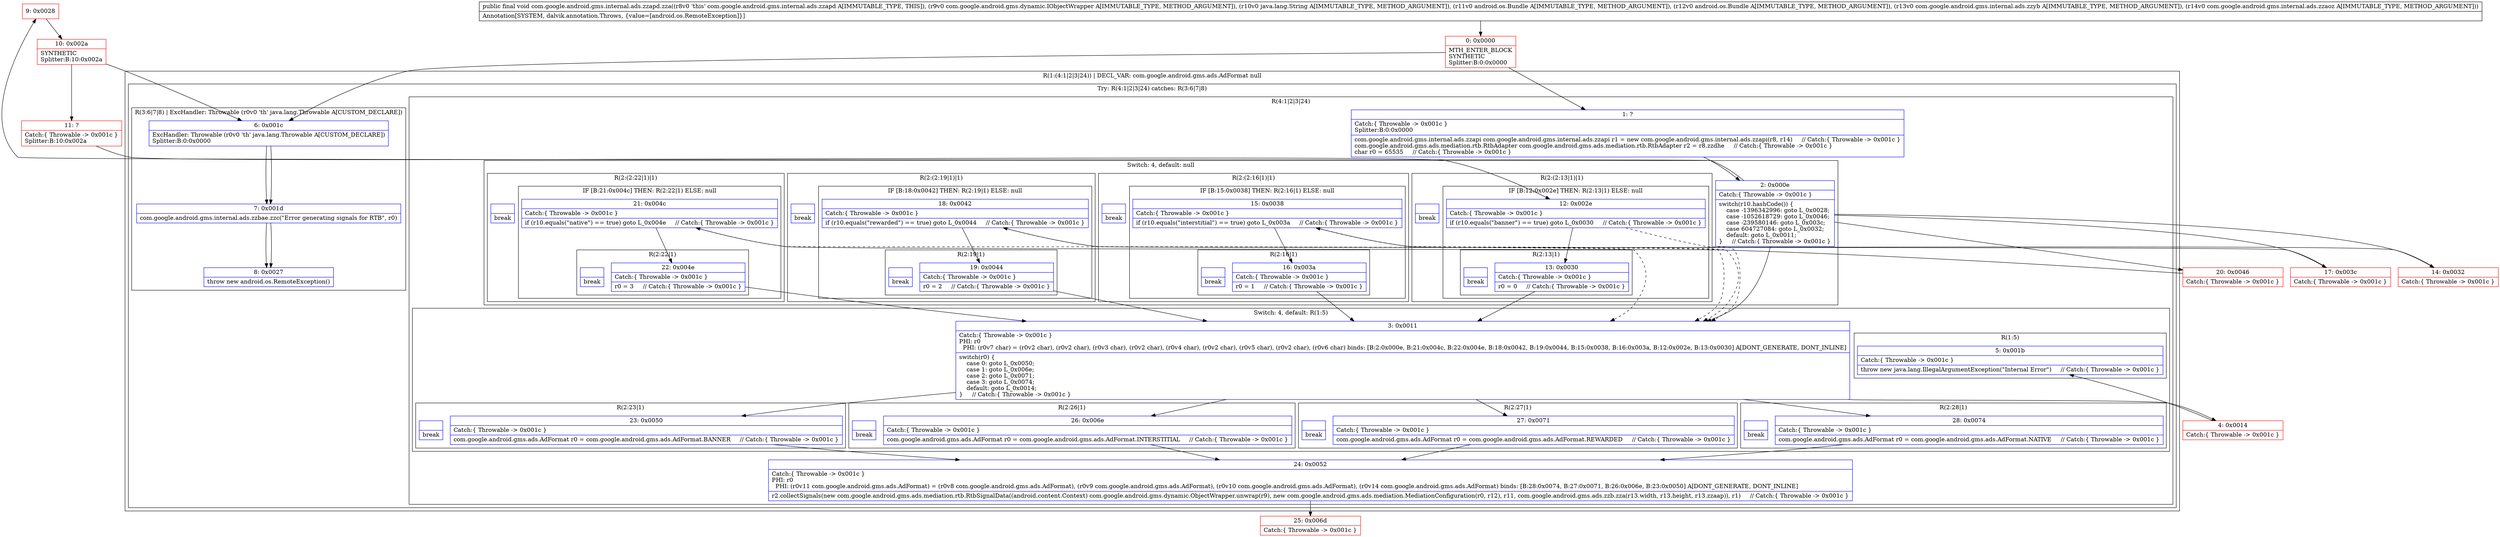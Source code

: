 digraph "CFG forcom.google.android.gms.internal.ads.zzapd.zza(Lcom\/google\/android\/gms\/dynamic\/IObjectWrapper;Ljava\/lang\/String;Landroid\/os\/Bundle;Landroid\/os\/Bundle;Lcom\/google\/android\/gms\/internal\/ads\/zzyb;Lcom\/google\/android\/gms\/internal\/ads\/zzaoz;)V" {
subgraph cluster_Region_1527467322 {
label = "R(1:(4:1|2|3|24)) | DECL_VAR: com.google.android.gms.ads.AdFormat null\l";
node [shape=record,color=blue];
subgraph cluster_TryCatchRegion_413853119 {
label = "Try: R(4:1|2|3|24) catches: R(3:6|7|8)";
node [shape=record,color=blue];
subgraph cluster_Region_1453645444 {
label = "R(4:1|2|3|24)";
node [shape=record,color=blue];
Node_1 [shape=record,label="{1\:\ ?|Catch:\{ Throwable \-\> 0x001c \}\lSplitter:B:0:0x0000\l|com.google.android.gms.internal.ads.zzapi com.google.android.gms.internal.ads.zzapi r1 = new com.google.android.gms.internal.ads.zzapi(r8, r14)     \/\/ Catch:\{ Throwable \-\> 0x001c \}\lcom.google.android.gms.ads.mediation.rtb.RtbAdapter com.google.android.gms.ads.mediation.rtb.RtbAdapter r2 = r8.zzdhe     \/\/ Catch:\{ Throwable \-\> 0x001c \}\lchar r0 = 65535     \/\/ Catch:\{ Throwable \-\> 0x001c \}\l}"];
subgraph cluster_SwitchRegion_2130643827 {
label = "Switch: 4, default: null";
node [shape=record,color=blue];
Node_2 [shape=record,label="{2\:\ 0x000e|Catch:\{ Throwable \-\> 0x001c \}\l|switch(r10.hashCode()) \{\l    case \-1396342996: goto L_0x0028;\l    case \-1052618729: goto L_0x0046;\l    case \-239580146: goto L_0x003c;\l    case 604727084: goto L_0x0032;\l    default: goto L_0x0011;\l\}     \/\/ Catch:\{ Throwable \-\> 0x001c \}\l}"];
subgraph cluster_Region_1673315153 {
label = "R(2:(2:13|1)|1)";
node [shape=record,color=blue];
subgraph cluster_IfRegion_1658794113 {
label = "IF [B:12:0x002e] THEN: R(2:13|1) ELSE: null";
node [shape=record,color=blue];
Node_12 [shape=record,label="{12\:\ 0x002e|Catch:\{ Throwable \-\> 0x001c \}\l|if (r10.equals(\"banner\") == true) goto L_0x0030     \/\/ Catch:\{ Throwable \-\> 0x001c \}\l}"];
subgraph cluster_Region_1197505964 {
label = "R(2:13|1)";
node [shape=record,color=blue];
Node_13 [shape=record,label="{13\:\ 0x0030|Catch:\{ Throwable \-\> 0x001c \}\l|r0 = 0     \/\/ Catch:\{ Throwable \-\> 0x001c \}\l}"];
Node_InsnContainer_764913272 [shape=record,label="{|break\l}"];
}
}
Node_InsnContainer_733316138 [shape=record,label="{|break\l}"];
}
subgraph cluster_Region_781610054 {
label = "R(2:(2:22|1)|1)";
node [shape=record,color=blue];
subgraph cluster_IfRegion_894835245 {
label = "IF [B:21:0x004c] THEN: R(2:22|1) ELSE: null";
node [shape=record,color=blue];
Node_21 [shape=record,label="{21\:\ 0x004c|Catch:\{ Throwable \-\> 0x001c \}\l|if (r10.equals(\"native\") == true) goto L_0x004e     \/\/ Catch:\{ Throwable \-\> 0x001c \}\l}"];
subgraph cluster_Region_2099289714 {
label = "R(2:22|1)";
node [shape=record,color=blue];
Node_22 [shape=record,label="{22\:\ 0x004e|Catch:\{ Throwable \-\> 0x001c \}\l|r0 = 3     \/\/ Catch:\{ Throwable \-\> 0x001c \}\l}"];
Node_InsnContainer_635625113 [shape=record,label="{|break\l}"];
}
}
Node_InsnContainer_586259163 [shape=record,label="{|break\l}"];
}
subgraph cluster_Region_1058547359 {
label = "R(2:(2:19|1)|1)";
node [shape=record,color=blue];
subgraph cluster_IfRegion_974832675 {
label = "IF [B:18:0x0042] THEN: R(2:19|1) ELSE: null";
node [shape=record,color=blue];
Node_18 [shape=record,label="{18\:\ 0x0042|Catch:\{ Throwable \-\> 0x001c \}\l|if (r10.equals(\"rewarded\") == true) goto L_0x0044     \/\/ Catch:\{ Throwable \-\> 0x001c \}\l}"];
subgraph cluster_Region_720991310 {
label = "R(2:19|1)";
node [shape=record,color=blue];
Node_19 [shape=record,label="{19\:\ 0x0044|Catch:\{ Throwable \-\> 0x001c \}\l|r0 = 2     \/\/ Catch:\{ Throwable \-\> 0x001c \}\l}"];
Node_InsnContainer_155173871 [shape=record,label="{|break\l}"];
}
}
Node_InsnContainer_657893201 [shape=record,label="{|break\l}"];
}
subgraph cluster_Region_1499746806 {
label = "R(2:(2:16|1)|1)";
node [shape=record,color=blue];
subgraph cluster_IfRegion_900971813 {
label = "IF [B:15:0x0038] THEN: R(2:16|1) ELSE: null";
node [shape=record,color=blue];
Node_15 [shape=record,label="{15\:\ 0x0038|Catch:\{ Throwable \-\> 0x001c \}\l|if (r10.equals(\"interstitial\") == true) goto L_0x003a     \/\/ Catch:\{ Throwable \-\> 0x001c \}\l}"];
subgraph cluster_Region_926991678 {
label = "R(2:16|1)";
node [shape=record,color=blue];
Node_16 [shape=record,label="{16\:\ 0x003a|Catch:\{ Throwable \-\> 0x001c \}\l|r0 = 1     \/\/ Catch:\{ Throwable \-\> 0x001c \}\l}"];
Node_InsnContainer_1113862343 [shape=record,label="{|break\l}"];
}
}
Node_InsnContainer_1358568437 [shape=record,label="{|break\l}"];
}
}
subgraph cluster_SwitchRegion_1045084220 {
label = "Switch: 4, default: R(1:5)";
node [shape=record,color=blue];
Node_3 [shape=record,label="{3\:\ 0x0011|Catch:\{ Throwable \-\> 0x001c \}\lPHI: r0 \l  PHI: (r0v7 char) = (r0v2 char), (r0v2 char), (r0v3 char), (r0v2 char), (r0v4 char), (r0v2 char), (r0v5 char), (r0v2 char), (r0v6 char) binds: [B:2:0x000e, B:21:0x004c, B:22:0x004e, B:18:0x0042, B:19:0x0044, B:15:0x0038, B:16:0x003a, B:12:0x002e, B:13:0x0030] A[DONT_GENERATE, DONT_INLINE]\l|switch(r0) \{\l    case 0: goto L_0x0050;\l    case 1: goto L_0x006e;\l    case 2: goto L_0x0071;\l    case 3: goto L_0x0074;\l    default: goto L_0x0014;\l\}     \/\/ Catch:\{ Throwable \-\> 0x001c \}\l}"];
subgraph cluster_Region_1099037718 {
label = "R(2:23|1)";
node [shape=record,color=blue];
Node_23 [shape=record,label="{23\:\ 0x0050|Catch:\{ Throwable \-\> 0x001c \}\l|com.google.android.gms.ads.AdFormat r0 = com.google.android.gms.ads.AdFormat.BANNER     \/\/ Catch:\{ Throwable \-\> 0x001c \}\l}"];
Node_InsnContainer_728370173 [shape=record,label="{|break\l}"];
}
subgraph cluster_Region_711014974 {
label = "R(2:26|1)";
node [shape=record,color=blue];
Node_26 [shape=record,label="{26\:\ 0x006e|Catch:\{ Throwable \-\> 0x001c \}\l|com.google.android.gms.ads.AdFormat r0 = com.google.android.gms.ads.AdFormat.INTERSTITIAL     \/\/ Catch:\{ Throwable \-\> 0x001c \}\l}"];
Node_InsnContainer_51958048 [shape=record,label="{|break\l}"];
}
subgraph cluster_Region_1848158026 {
label = "R(2:27|1)";
node [shape=record,color=blue];
Node_27 [shape=record,label="{27\:\ 0x0071|Catch:\{ Throwable \-\> 0x001c \}\l|com.google.android.gms.ads.AdFormat r0 = com.google.android.gms.ads.AdFormat.REWARDED     \/\/ Catch:\{ Throwable \-\> 0x001c \}\l}"];
Node_InsnContainer_1620650892 [shape=record,label="{|break\l}"];
}
subgraph cluster_Region_1609621695 {
label = "R(2:28|1)";
node [shape=record,color=blue];
Node_28 [shape=record,label="{28\:\ 0x0074|Catch:\{ Throwable \-\> 0x001c \}\l|com.google.android.gms.ads.AdFormat r0 = com.google.android.gms.ads.AdFormat.NATIVE     \/\/ Catch:\{ Throwable \-\> 0x001c \}\l}"];
Node_InsnContainer_1622974937 [shape=record,label="{|break\l}"];
}
subgraph cluster_Region_460483536 {
label = "R(1:5)";
node [shape=record,color=blue];
Node_5 [shape=record,label="{5\:\ 0x001b|Catch:\{ Throwable \-\> 0x001c \}\l|throw new java.lang.IllegalArgumentException(\"Internal Error\")     \/\/ Catch:\{ Throwable \-\> 0x001c \}\l}"];
}
}
Node_24 [shape=record,label="{24\:\ 0x0052|Catch:\{ Throwable \-\> 0x001c \}\lPHI: r0 \l  PHI: (r0v11 com.google.android.gms.ads.AdFormat) = (r0v8 com.google.android.gms.ads.AdFormat), (r0v9 com.google.android.gms.ads.AdFormat), (r0v10 com.google.android.gms.ads.AdFormat), (r0v14 com.google.android.gms.ads.AdFormat) binds: [B:28:0x0074, B:27:0x0071, B:26:0x006e, B:23:0x0050] A[DONT_GENERATE, DONT_INLINE]\l|r2.collectSignals(new com.google.android.gms.ads.mediation.rtb.RtbSignalData((android.content.Context) com.google.android.gms.dynamic.ObjectWrapper.unwrap(r9), new com.google.android.gms.ads.mediation.MediationConfiguration(r0, r12), r11, com.google.android.gms.ads.zzb.zza(r13.width, r13.height, r13.zzaap)), r1)     \/\/ Catch:\{ Throwable \-\> 0x001c \}\l}"];
}
subgraph cluster_Region_1587947599 {
label = "R(3:6|7|8) | ExcHandler: Throwable (r0v0 'th' java.lang.Throwable A[CUSTOM_DECLARE])\l";
node [shape=record,color=blue];
Node_6 [shape=record,label="{6\:\ 0x001c|ExcHandler: Throwable (r0v0 'th' java.lang.Throwable A[CUSTOM_DECLARE])\lSplitter:B:0:0x0000\l}"];
Node_7 [shape=record,label="{7\:\ 0x001d|com.google.android.gms.internal.ads.zzbae.zzc(\"Error generating signals for RTB\", r0)\l}"];
Node_8 [shape=record,label="{8\:\ 0x0027|throw new android.os.RemoteException()\l}"];
}
}
}
subgraph cluster_Region_1587947599 {
label = "R(3:6|7|8) | ExcHandler: Throwable (r0v0 'th' java.lang.Throwable A[CUSTOM_DECLARE])\l";
node [shape=record,color=blue];
Node_6 [shape=record,label="{6\:\ 0x001c|ExcHandler: Throwable (r0v0 'th' java.lang.Throwable A[CUSTOM_DECLARE])\lSplitter:B:0:0x0000\l}"];
Node_7 [shape=record,label="{7\:\ 0x001d|com.google.android.gms.internal.ads.zzbae.zzc(\"Error generating signals for RTB\", r0)\l}"];
Node_8 [shape=record,label="{8\:\ 0x0027|throw new android.os.RemoteException()\l}"];
}
Node_0 [shape=record,color=red,label="{0\:\ 0x0000|MTH_ENTER_BLOCK\lSYNTHETIC\lSplitter:B:0:0x0000\l}"];
Node_4 [shape=record,color=red,label="{4\:\ 0x0014|Catch:\{ Throwable \-\> 0x001c \}\l}"];
Node_9 [shape=record,color=red,label="{9\:\ 0x0028}"];
Node_10 [shape=record,color=red,label="{10\:\ 0x002a|SYNTHETIC\lSplitter:B:10:0x002a\l}"];
Node_11 [shape=record,color=red,label="{11\:\ ?|Catch:\{ Throwable \-\> 0x001c \}\lSplitter:B:10:0x002a\l}"];
Node_14 [shape=record,color=red,label="{14\:\ 0x0032|Catch:\{ Throwable \-\> 0x001c \}\l}"];
Node_17 [shape=record,color=red,label="{17\:\ 0x003c|Catch:\{ Throwable \-\> 0x001c \}\l}"];
Node_20 [shape=record,color=red,label="{20\:\ 0x0046|Catch:\{ Throwable \-\> 0x001c \}\l}"];
Node_25 [shape=record,color=red,label="{25\:\ 0x006d|Catch:\{ Throwable \-\> 0x001c \}\l}"];
MethodNode[shape=record,label="{public final void com.google.android.gms.internal.ads.zzapd.zza((r8v0 'this' com.google.android.gms.internal.ads.zzapd A[IMMUTABLE_TYPE, THIS]), (r9v0 com.google.android.gms.dynamic.IObjectWrapper A[IMMUTABLE_TYPE, METHOD_ARGUMENT]), (r10v0 java.lang.String A[IMMUTABLE_TYPE, METHOD_ARGUMENT]), (r11v0 android.os.Bundle A[IMMUTABLE_TYPE, METHOD_ARGUMENT]), (r12v0 android.os.Bundle A[IMMUTABLE_TYPE, METHOD_ARGUMENT]), (r13v0 com.google.android.gms.internal.ads.zzyb A[IMMUTABLE_TYPE, METHOD_ARGUMENT]), (r14v0 com.google.android.gms.internal.ads.zzaoz A[IMMUTABLE_TYPE, METHOD_ARGUMENT]))  | Annotation[SYSTEM, dalvik.annotation.Throws, \{value=[android.os.RemoteException]\}]\l}"];
MethodNode -> Node_0;
Node_1 -> Node_2;
Node_2 -> Node_3;
Node_2 -> Node_9;
Node_2 -> Node_14;
Node_2 -> Node_17;
Node_2 -> Node_20;
Node_12 -> Node_3[style=dashed];
Node_12 -> Node_13;
Node_13 -> Node_3;
Node_21 -> Node_3[style=dashed];
Node_21 -> Node_22;
Node_22 -> Node_3;
Node_18 -> Node_3[style=dashed];
Node_18 -> Node_19;
Node_19 -> Node_3;
Node_15 -> Node_3[style=dashed];
Node_15 -> Node_16;
Node_16 -> Node_3;
Node_3 -> Node_4;
Node_3 -> Node_23;
Node_3 -> Node_26;
Node_3 -> Node_27;
Node_3 -> Node_28;
Node_23 -> Node_24;
Node_26 -> Node_24;
Node_27 -> Node_24;
Node_28 -> Node_24;
Node_24 -> Node_25;
Node_6 -> Node_7;
Node_7 -> Node_8;
Node_6 -> Node_7;
Node_7 -> Node_8;
Node_0 -> Node_1;
Node_0 -> Node_6;
Node_4 -> Node_5;
Node_9 -> Node_10;
Node_10 -> Node_11;
Node_10 -> Node_6;
Node_11 -> Node_12;
Node_14 -> Node_15;
Node_17 -> Node_18;
Node_20 -> Node_21;
}

